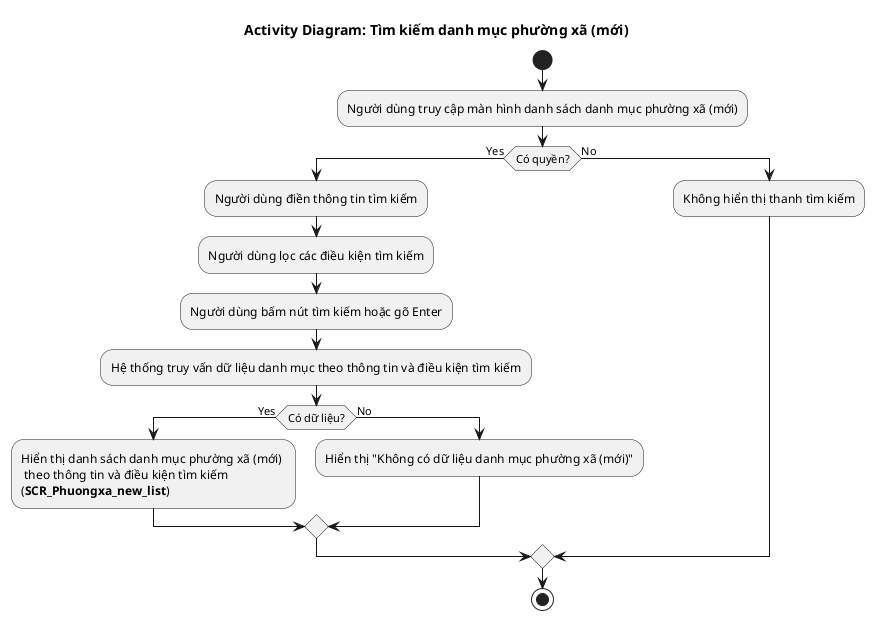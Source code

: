 @startuml AD_Phuongxa_new_Search
!pragma layout smetana
title Activity Diagram: Tìm kiếm danh mục phường xã (mới)

start
:Người dùng truy cập màn hình danh sách danh mục phường xã (mới);

if (Có quyền?) then (Yes)
  :Người dùng điền thông tin tìm kiếm;
  :Người dùng lọc các điều kiện tìm kiếm;
  :Người dùng bấm nút tìm kiếm hoặc gõ Enter;
  :Hệ thống truy vấn dữ liệu danh mục theo thông tin và điều kiện tìm kiếm;

  if (Có dữ liệu?) then (Yes)
    :Hiển thị danh sách danh mục phường xã (mới) \n theo thông tin và điều kiện tìm kiếm \n(**SCR_Phuongxa_new_list**);
  else (No)
    :Hiển thị "Không có dữ liệu danh mục phường xã (mới)";
  endif

else (No)
  :Không hiển thị thanh tìm kiếm;
endif

stop
@enduml